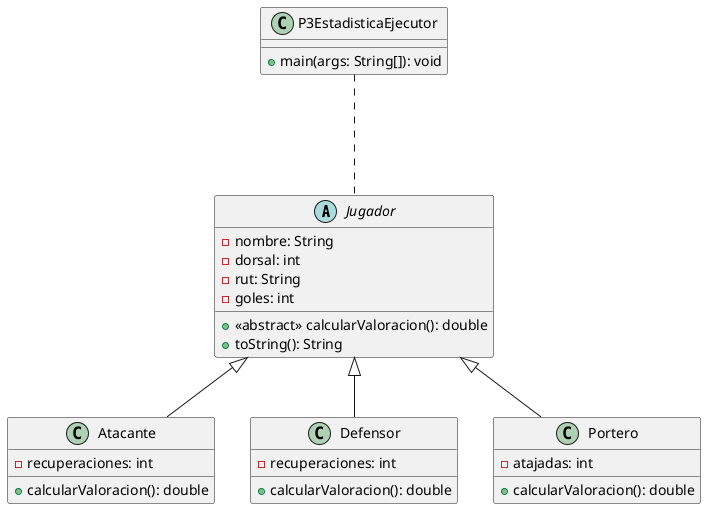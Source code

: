 @startuml
abstract class Jugador {
    - nombre: String
    - dorsal: int
    - rut: String
    - goles: int
    + <<abstract>> calcularValoracion(): double
    + toString(): String
}

class Atacante {
    - recuperaciones: int
    + calcularValoracion(): double
}

class Defensor {
    - recuperaciones: int
    + calcularValoracion(): double
}

class Portero {
    - atajadas: int
    + calcularValoracion(): double
}

class P3EstadisticaEjecutor {
    + main(args: String[]): void
}

Jugador <|-- Atacante
Jugador <|-- Defensor
Jugador <|-- Portero
P3EstadisticaEjecutor ... Jugador
@enduml